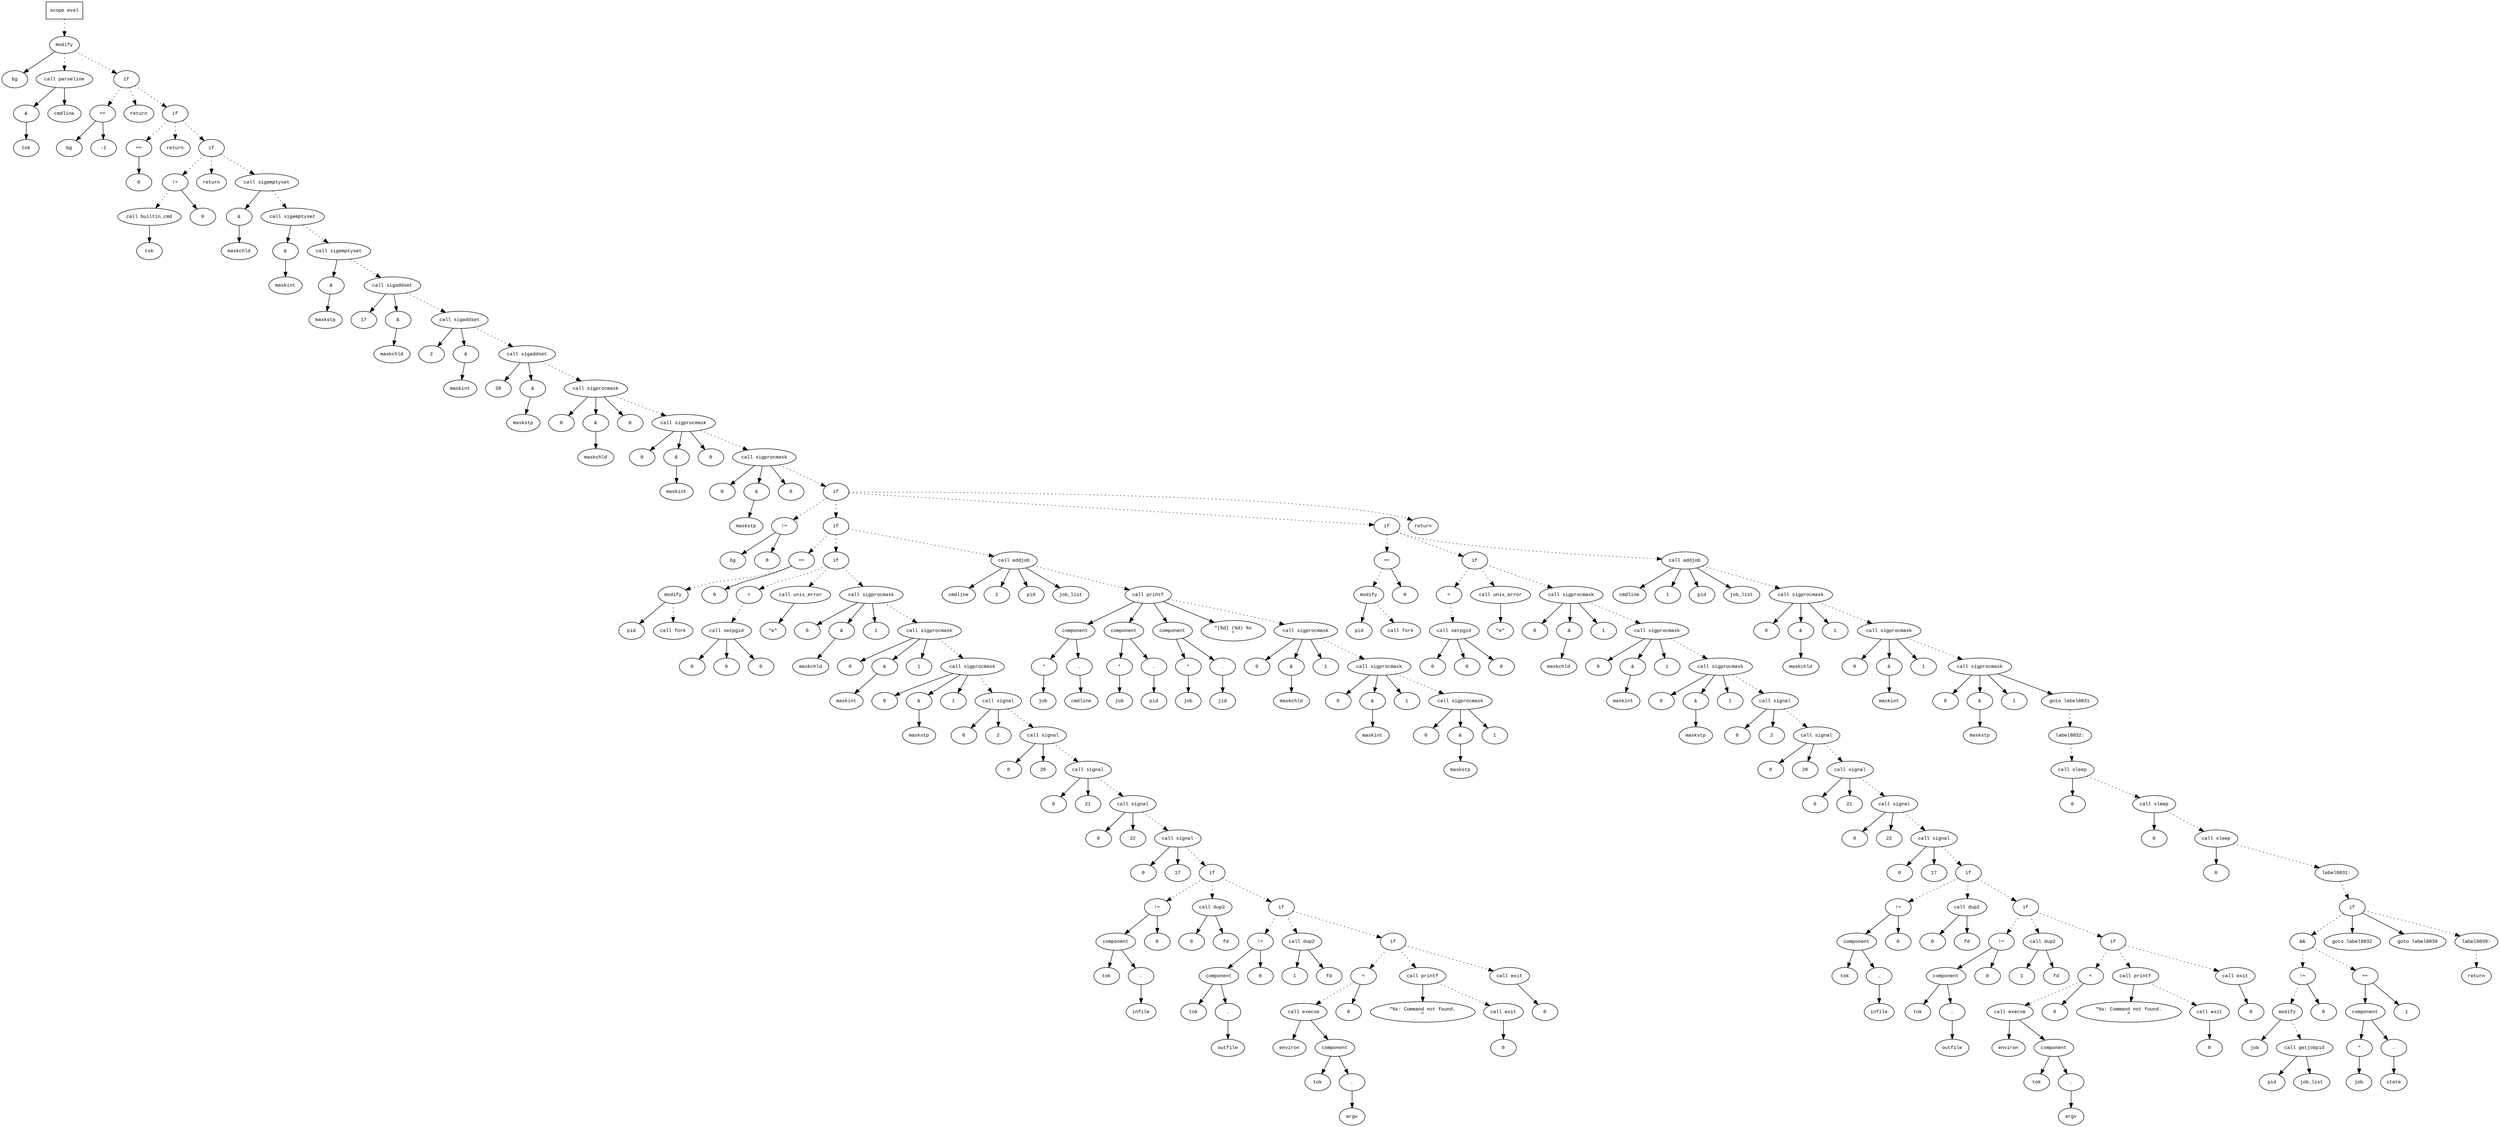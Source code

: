 digraph AST {
  graph [fontname="Times New Roman",fontsize=10];
  node  [fontname="Courier New",fontsize=10];
  edge  [fontname="Times New Roman",fontsize=10];

  node1 [label="scope eval",shape=box];
  node2 [label="modify",shape=ellipse];
  node3 [label="bg",shape=ellipse];
  node2 -> node3;
  node4 [label="call parseline",shape=ellipse];
  node5 [label="&",shape=ellipse];
  node4 -> node5;
  node6 [label="tok",shape=ellipse];
  node5 -> node6;
  node7 [label="cmdline",shape=ellipse];
  node4 -> node7;
  node2 -> node4 [style=dotted];
  node1 -> node2 [style=dotted];
  node8 [label="if",shape=ellipse];
  node2 -> node8 [style=dotted];
  node9 [label="==",shape=ellipse];
  node10 [label="bg",shape=ellipse];
  node9 -> node10;
  node11 [label="-1",shape=ellipse];
  node9 -> node11;
  node8 -> node9 [style=dotted];
  node12 [label="return",shape=ellipse];
  node8 -> node12 [style=dotted];
  node13 [label="if",shape=ellipse];
  node8 -> node13 [style=dotted];
  node14 [label="==",shape=ellipse];
  node15 [label="0",shape=ellipse];
  node14 -> node15;
  node13 -> node14 [style=dotted];
  node16 [label="return",shape=ellipse];
  node13 -> node16 [style=dotted];
  node17 [label="if",shape=ellipse];
  node13 -> node17 [style=dotted];
  node18 [label="!=",shape=ellipse];
  node19 [label="call builtin_cmd",shape=ellipse];
  node20 [label="tok",shape=ellipse];
  node19 -> node20;
  node18 -> node19 [style=dotted];
  node21 [label="0",shape=ellipse];
  node18 -> node21;
  node17 -> node18 [style=dotted];
  node22 [label="return",shape=ellipse];
  node17 -> node22 [style=dotted];
  node23 [label="call sigemptyset",shape=ellipse];
  node24 [label="&",shape=ellipse];
  node23 -> node24;
  node25 [label="maskchld",shape=ellipse];
  node24 -> node25;
  node17 -> node23 [style=dotted];
  node26 [label="call sigemptyset",shape=ellipse];
  node27 [label="&",shape=ellipse];
  node26 -> node27;
  node28 [label="maskint",shape=ellipse];
  node27 -> node28;
  node23 -> node26 [style=dotted];
  node29 [label="call sigemptyset",shape=ellipse];
  node30 [label="&",shape=ellipse];
  node29 -> node30;
  node31 [label="maskstp",shape=ellipse];
  node30 -> node31;
  node26 -> node29 [style=dotted];
  node32 [label="call sigaddset",shape=ellipse];
  node33 [label="17",shape=ellipse];
  node32 -> node33;
  node34 [label="&",shape=ellipse];
  node32 -> node34;
  node35 [label="maskchld",shape=ellipse];
  node34 -> node35;
  node29 -> node32 [style=dotted];
  node36 [label="call sigaddset",shape=ellipse];
  node37 [label="2",shape=ellipse];
  node36 -> node37;
  node38 [label="&",shape=ellipse];
  node36 -> node38;
  node39 [label="maskint",shape=ellipse];
  node38 -> node39;
  node32 -> node36 [style=dotted];
  node40 [label="call sigaddset",shape=ellipse];
  node41 [label="20",shape=ellipse];
  node40 -> node41;
  node42 [label="&",shape=ellipse];
  node40 -> node42;
  node43 [label="maskstp",shape=ellipse];
  node42 -> node43;
  node36 -> node40 [style=dotted];
  node44 [label="call sigprocmask",shape=ellipse];
  node45 [label="0",shape=ellipse];
  node44 -> node45;
  node46 [label="&",shape=ellipse];
  node44 -> node46;
  node47 [label="maskchld",shape=ellipse];
  node46 -> node47;
  node48 [label="0",shape=ellipse];
  node44 -> node48;
  node40 -> node44 [style=dotted];
  node49 [label="call sigprocmask",shape=ellipse];
  node50 [label="0",shape=ellipse];
  node49 -> node50;
  node51 [label="&",shape=ellipse];
  node49 -> node51;
  node52 [label="maskint",shape=ellipse];
  node51 -> node52;
  node53 [label="0",shape=ellipse];
  node49 -> node53;
  node44 -> node49 [style=dotted];
  node54 [label="call sigprocmask",shape=ellipse];
  node55 [label="0",shape=ellipse];
  node54 -> node55;
  node56 [label="&",shape=ellipse];
  node54 -> node56;
  node57 [label="maskstp",shape=ellipse];
  node56 -> node57;
  node58 [label="0",shape=ellipse];
  node54 -> node58;
  node49 -> node54 [style=dotted];
  node59 [label="if",shape=ellipse];
  node54 -> node59 [style=dotted];
  node60 [label="!=",shape=ellipse];
  node61 [label="bg",shape=ellipse];
  node60 -> node61;
  node62 [label="0",shape=ellipse];
  node60 -> node62;
  node59 -> node60 [style=dotted];
  node63 [label="if",shape=ellipse];
  node59 -> node63 [style=dotted];
  node64 [label="==",shape=ellipse];
  node65 [label="modify",shape=ellipse];
  node66 [label="pid",shape=ellipse];
  node65 -> node66;
  node67 [label="call fork",shape=ellipse];
  node65 -> node67 [style=dotted];
  node64 -> node65 [style=dotted];
  node68 [label="0",shape=ellipse];
  node64 -> node68;
  node63 -> node64 [style=dotted];
  node69 [label="if",shape=ellipse];
  node63 -> node69 [style=dotted];
  node70 [label="<",shape=ellipse];
  node71 [label="call setpgid",shape=ellipse];
  node72 [label="0",shape=ellipse];
  node71 -> node72;
  node73 [label="0",shape=ellipse];
  node71 -> node73;
  node70 -> node71 [style=dotted];
  node74 [label="0",shape=ellipse];
  node71 -> node74;
  node69 -> node70 [style=dotted];
  node75 [label="call unix_error",shape=ellipse];
  node76 [label="\"e\"",shape=ellipse];
  node75 -> node76;
  node69 -> node75 [style=dotted];
  node77 [label="call sigprocmask",shape=ellipse];
  node78 [label="0",shape=ellipse];
  node77 -> node78;
  node79 [label="&",shape=ellipse];
  node77 -> node79;
  node80 [label="maskchld",shape=ellipse];
  node79 -> node80;
  node81 [label="1",shape=ellipse];
  node77 -> node81;
  node69 -> node77 [style=dotted];
  node82 [label="call sigprocmask",shape=ellipse];
  node83 [label="0",shape=ellipse];
  node82 -> node83;
  node84 [label="&",shape=ellipse];
  node82 -> node84;
  node85 [label="maskint",shape=ellipse];
  node84 -> node85;
  node86 [label="1",shape=ellipse];
  node82 -> node86;
  node77 -> node82 [style=dotted];
  node87 [label="call sigprocmask",shape=ellipse];
  node88 [label="0",shape=ellipse];
  node87 -> node88;
  node89 [label="&",shape=ellipse];
  node87 -> node89;
  node90 [label="maskstp",shape=ellipse];
  node89 -> node90;
  node91 [label="1",shape=ellipse];
  node87 -> node91;
  node82 -> node87 [style=dotted];
  node92 [label="call signal",shape=ellipse];
  node93 [label="0",shape=ellipse];
  node92 -> node93;
  node94 [label="2",shape=ellipse];
  node92 -> node94;
  node87 -> node92 [style=dotted];
  node95 [label="call signal",shape=ellipse];
  node96 [label="0",shape=ellipse];
  node95 -> node96;
  node97 [label="20",shape=ellipse];
  node95 -> node97;
  node92 -> node95 [style=dotted];
  node98 [label="call signal",shape=ellipse];
  node99 [label="0",shape=ellipse];
  node98 -> node99;
  node100 [label="21",shape=ellipse];
  node98 -> node100;
  node95 -> node98 [style=dotted];
  node101 [label="call signal",shape=ellipse];
  node102 [label="0",shape=ellipse];
  node101 -> node102;
  node103 [label="22",shape=ellipse];
  node101 -> node103;
  node98 -> node101 [style=dotted];
  node104 [label="call signal",shape=ellipse];
  node105 [label="0",shape=ellipse];
  node104 -> node105;
  node106 [label="17",shape=ellipse];
  node104 -> node106;
  node101 -> node104 [style=dotted];
  node107 [label="if",shape=ellipse];
  node104 -> node107 [style=dotted];
  node108 [label="!=",shape=ellipse];
  node109 [label="component",shape=ellipse];
  node108 -> node109;
  node110 [label="tok",shape=ellipse];
  node109 -> node110;
  node111 [label=".",shape=ellipse];
  node109 -> node111;
  node112 [label="infile",shape=ellipse];
  node111 -> node112;
  node113 [label="0",shape=ellipse];
  node108 -> node113;
  node107 -> node108 [style=dotted];
  node114 [label="call dup2",shape=ellipse];
  node115 [label="0",shape=ellipse];
  node114 -> node115;
  node116 [label="fd",shape=ellipse];
  node114 -> node116;
  node107 -> node114 [style=dotted];
  node117 [label="if",shape=ellipse];
  node107 -> node117 [style=dotted];
  node118 [label="!=",shape=ellipse];
  node119 [label="component",shape=ellipse];
  node118 -> node119;
  node120 [label="tok",shape=ellipse];
  node119 -> node120;
  node121 [label=".",shape=ellipse];
  node119 -> node121;
  node122 [label="outfile",shape=ellipse];
  node121 -> node122;
  node123 [label="0",shape=ellipse];
  node118 -> node123;
  node117 -> node118 [style=dotted];
  node124 [label="call dup2",shape=ellipse];
  node125 [label="1",shape=ellipse];
  node124 -> node125;
  node126 [label="fd",shape=ellipse];
  node124 -> node126;
  node117 -> node124 [style=dotted];
  node127 [label="if",shape=ellipse];
  node117 -> node127 [style=dotted];
  node128 [label="<",shape=ellipse];
  node129 [label="call execve",shape=ellipse];
  node130 [label="environ",shape=ellipse];
  node129 -> node130;
  node131 [label="component",shape=ellipse];
  node129 -> node131;
  node132 [label="tok",shape=ellipse];
  node131 -> node132;
  node133 [label=".",shape=ellipse];
  node131 -> node133;
  node134 [label="argv",shape=ellipse];
  node133 -> node134;
  node128 -> node129 [style=dotted];
  node135 [label="0",shape=ellipse];
  node128 -> node135;
  node127 -> node128 [style=dotted];
  node136 [label="call printf",shape=ellipse];
  node137 [label="\"%s: Command not found.
\"",shape=ellipse];
  node136 -> node137;
  node127 -> node136 [style=dotted];
  node138 [label="call exit",shape=ellipse];
  node139 [label="0",shape=ellipse];
  node138 -> node139;
  node136 -> node138 [style=dotted];
  node140 [label="call exit",shape=ellipse];
  node141 [label="0",shape=ellipse];
  node140 -> node141;
  node127 -> node140 [style=dotted];
  node142 [label="call addjob",shape=ellipse];
  node143 [label="cmdline",shape=ellipse];
  node142 -> node143;
  node144 [label="2",shape=ellipse];
  node142 -> node144;
  node145 [label="pid",shape=ellipse];
  node142 -> node145;
  node146 [label="job_list",shape=ellipse];
  node142 -> node146;
  node63 -> node142 [style=dotted];
  node147 [label="call printf",shape=ellipse];
  node148 [label="component",shape=ellipse];
  node147 -> node148;
  node149 [label="*",shape=ellipse];
  node150 [label="job",shape=ellipse];
  node149 -> node150;
  node148 -> node149;
  node151 [label=".",shape=ellipse];
  node148 -> node151;
  node152 [label="cmdline",shape=ellipse];
  node151 -> node152;
  node153 [label="component",shape=ellipse];
  node147 -> node153;
  node154 [label="*",shape=ellipse];
  node155 [label="job",shape=ellipse];
  node154 -> node155;
  node153 -> node154;
  node156 [label=".",shape=ellipse];
  node153 -> node156;
  node157 [label="pid",shape=ellipse];
  node156 -> node157;
  node158 [label="component",shape=ellipse];
  node147 -> node158;
  node159 [label="*",shape=ellipse];
  node160 [label="job",shape=ellipse];
  node159 -> node160;
  node158 -> node159;
  node161 [label=".",shape=ellipse];
  node158 -> node161;
  node162 [label="jid",shape=ellipse];
  node161 -> node162;
  node163 [label="\"[%d] (%d) %s
\"",shape=ellipse];
  node147 -> node163;
  node142 -> node147 [style=dotted];
  node164 [label="call sigprocmask",shape=ellipse];
  node165 [label="0",shape=ellipse];
  node164 -> node165;
  node166 [label="&",shape=ellipse];
  node164 -> node166;
  node167 [label="maskchld",shape=ellipse];
  node166 -> node167;
  node168 [label="1",shape=ellipse];
  node164 -> node168;
  node147 -> node164 [style=dotted];
  node169 [label="call sigprocmask",shape=ellipse];
  node170 [label="0",shape=ellipse];
  node169 -> node170;
  node171 [label="&",shape=ellipse];
  node169 -> node171;
  node172 [label="maskint",shape=ellipse];
  node171 -> node172;
  node173 [label="1",shape=ellipse];
  node169 -> node173;
  node164 -> node169 [style=dotted];
  node174 [label="call sigprocmask",shape=ellipse];
  node175 [label="0",shape=ellipse];
  node174 -> node175;
  node176 [label="&",shape=ellipse];
  node174 -> node176;
  node177 [label="maskstp",shape=ellipse];
  node176 -> node177;
  node178 [label="1",shape=ellipse];
  node174 -> node178;
  node169 -> node174 [style=dotted];
  node179 [label="if",shape=ellipse];
  node59 -> node179 [style=dotted];
  node180 [label="==",shape=ellipse];
  node181 [label="modify",shape=ellipse];
  node182 [label="pid",shape=ellipse];
  node181 -> node182;
  node183 [label="call fork",shape=ellipse];
  node181 -> node183 [style=dotted];
  node180 -> node181 [style=dotted];
  node184 [label="0",shape=ellipse];
  node180 -> node184;
  node179 -> node180 [style=dotted];
  node185 [label="if",shape=ellipse];
  node179 -> node185 [style=dotted];
  node186 [label="<",shape=ellipse];
  node187 [label="call setpgid",shape=ellipse];
  node188 [label="0",shape=ellipse];
  node187 -> node188;
  node189 [label="0",shape=ellipse];
  node187 -> node189;
  node186 -> node187 [style=dotted];
  node190 [label="0",shape=ellipse];
  node187 -> node190;
  node185 -> node186 [style=dotted];
  node191 [label="call unix_error",shape=ellipse];
  node192 [label="\"e\"",shape=ellipse];
  node191 -> node192;
  node185 -> node191 [style=dotted];
  node193 [label="call sigprocmask",shape=ellipse];
  node194 [label="0",shape=ellipse];
  node193 -> node194;
  node195 [label="&",shape=ellipse];
  node193 -> node195;
  node196 [label="maskchld",shape=ellipse];
  node195 -> node196;
  node197 [label="1",shape=ellipse];
  node193 -> node197;
  node185 -> node193 [style=dotted];
  node198 [label="call sigprocmask",shape=ellipse];
  node199 [label="0",shape=ellipse];
  node198 -> node199;
  node200 [label="&",shape=ellipse];
  node198 -> node200;
  node201 [label="maskint",shape=ellipse];
  node200 -> node201;
  node202 [label="1",shape=ellipse];
  node198 -> node202;
  node193 -> node198 [style=dotted];
  node203 [label="call sigprocmask",shape=ellipse];
  node204 [label="0",shape=ellipse];
  node203 -> node204;
  node205 [label="&",shape=ellipse];
  node203 -> node205;
  node206 [label="maskstp",shape=ellipse];
  node205 -> node206;
  node207 [label="1",shape=ellipse];
  node203 -> node207;
  node198 -> node203 [style=dotted];
  node208 [label="call signal",shape=ellipse];
  node209 [label="0",shape=ellipse];
  node208 -> node209;
  node210 [label="2",shape=ellipse];
  node208 -> node210;
  node203 -> node208 [style=dotted];
  node211 [label="call signal",shape=ellipse];
  node212 [label="0",shape=ellipse];
  node211 -> node212;
  node213 [label="20",shape=ellipse];
  node211 -> node213;
  node208 -> node211 [style=dotted];
  node214 [label="call signal",shape=ellipse];
  node215 [label="0",shape=ellipse];
  node214 -> node215;
  node216 [label="21",shape=ellipse];
  node214 -> node216;
  node211 -> node214 [style=dotted];
  node217 [label="call signal",shape=ellipse];
  node218 [label="0",shape=ellipse];
  node217 -> node218;
  node219 [label="22",shape=ellipse];
  node217 -> node219;
  node214 -> node217 [style=dotted];
  node220 [label="call signal",shape=ellipse];
  node221 [label="0",shape=ellipse];
  node220 -> node221;
  node222 [label="17",shape=ellipse];
  node220 -> node222;
  node217 -> node220 [style=dotted];
  node223 [label="if",shape=ellipse];
  node220 -> node223 [style=dotted];
  node224 [label="!=",shape=ellipse];
  node225 [label="component",shape=ellipse];
  node224 -> node225;
  node226 [label="tok",shape=ellipse];
  node225 -> node226;
  node227 [label=".",shape=ellipse];
  node225 -> node227;
  node228 [label="infile",shape=ellipse];
  node227 -> node228;
  node229 [label="0",shape=ellipse];
  node224 -> node229;
  node223 -> node224 [style=dotted];
  node230 [label="call dup2",shape=ellipse];
  node231 [label="0",shape=ellipse];
  node230 -> node231;
  node232 [label="fd",shape=ellipse];
  node230 -> node232;
  node223 -> node230 [style=dotted];
  node233 [label="if",shape=ellipse];
  node223 -> node233 [style=dotted];
  node234 [label="!=",shape=ellipse];
  node235 [label="component",shape=ellipse];
  node234 -> node235;
  node236 [label="tok",shape=ellipse];
  node235 -> node236;
  node237 [label=".",shape=ellipse];
  node235 -> node237;
  node238 [label="outfile",shape=ellipse];
  node237 -> node238;
  node239 [label="0",shape=ellipse];
  node234 -> node239;
  node233 -> node234 [style=dotted];
  node240 [label="call dup2",shape=ellipse];
  node241 [label="1",shape=ellipse];
  node240 -> node241;
  node242 [label="fd",shape=ellipse];
  node240 -> node242;
  node233 -> node240 [style=dotted];
  node243 [label="if",shape=ellipse];
  node233 -> node243 [style=dotted];
  node244 [label="<",shape=ellipse];
  node245 [label="call execve",shape=ellipse];
  node246 [label="environ",shape=ellipse];
  node245 -> node246;
  node247 [label="component",shape=ellipse];
  node245 -> node247;
  node248 [label="tok",shape=ellipse];
  node247 -> node248;
  node249 [label=".",shape=ellipse];
  node247 -> node249;
  node250 [label="argv",shape=ellipse];
  node249 -> node250;
  node244 -> node245 [style=dotted];
  node251 [label="0",shape=ellipse];
  node244 -> node251;
  node243 -> node244 [style=dotted];
  node252 [label="call printf",shape=ellipse];
  node253 [label="\"%s: Command not found.
\"",shape=ellipse];
  node252 -> node253;
  node243 -> node252 [style=dotted];
  node254 [label="call exit",shape=ellipse];
  node255 [label="0",shape=ellipse];
  node254 -> node255;
  node252 -> node254 [style=dotted];
  node256 [label="call exit",shape=ellipse];
  node257 [label="0",shape=ellipse];
  node256 -> node257;
  node243 -> node256 [style=dotted];
  node258 [label="call addjob",shape=ellipse];
  node259 [label="cmdline",shape=ellipse];
  node258 -> node259;
  node260 [label="1",shape=ellipse];
  node258 -> node260;
  node261 [label="pid",shape=ellipse];
  node258 -> node261;
  node262 [label="job_list",shape=ellipse];
  node258 -> node262;
  node179 -> node258 [style=dotted];
  node263 [label="call sigprocmask",shape=ellipse];
  node264 [label="0",shape=ellipse];
  node263 -> node264;
  node265 [label="&",shape=ellipse];
  node263 -> node265;
  node266 [label="maskchld",shape=ellipse];
  node265 -> node266;
  node267 [label="1",shape=ellipse];
  node263 -> node267;
  node258 -> node263 [style=dotted];
  node268 [label="call sigprocmask",shape=ellipse];
  node269 [label="0",shape=ellipse];
  node268 -> node269;
  node270 [label="&",shape=ellipse];
  node268 -> node270;
  node271 [label="maskint",shape=ellipse];
  node270 -> node271;
  node272 [label="1",shape=ellipse];
  node268 -> node272;
  node263 -> node268 [style=dotted];
  node273 [label="call sigprocmask",shape=ellipse];
  node274 [label="0",shape=ellipse];
  node273 -> node274;
  node275 [label="&",shape=ellipse];
  node273 -> node275;
  node276 [label="maskstp",shape=ellipse];
  node275 -> node276;
  node277 [label="1",shape=ellipse];
  node273 -> node277;
  node268 -> node273 [style=dotted];
  node278 [label="goto label8031",shape=ellipse];
  node273 -> node278;
  node279 [label="label8032:",shape=ellipse];
  node278 -> node279 [style=dotted];
  node280 [label="call sleep",shape=ellipse];
  node281 [label="0",shape=ellipse];
  node280 -> node281;
  node279 -> node280 [style=dotted];
  node282 [label="call sleep",shape=ellipse];
  node283 [label="0",shape=ellipse];
  node282 -> node283;
  node280 -> node282 [style=dotted];
  node284 [label="call sleep",shape=ellipse];
  node285 [label="0",shape=ellipse];
  node284 -> node285;
  node282 -> node284 [style=dotted];
  node286 [label="label8031:",shape=ellipse];
  node284 -> node286 [style=dotted];
  node287 [label="if",shape=ellipse];
  node286 -> node287 [style=dotted];
  node288 [label="&&",shape=ellipse];
  node289 [label="!=",shape=ellipse];
  node290 [label="modify",shape=ellipse];
  node291 [label="job",shape=ellipse];
  node290 -> node291;
  node292 [label="call getjobpid",shape=ellipse];
  node293 [label="pid",shape=ellipse];
  node292 -> node293;
  node294 [label="job_list",shape=ellipse];
  node292 -> node294;
  node290 -> node292 [style=dotted];
  node289 -> node290 [style=dotted];
  node295 [label="0",shape=ellipse];
  node289 -> node295;
  node288 -> node289 [style=dotted];
  node296 [label="==",shape=ellipse];
  node297 [label="component",shape=ellipse];
  node296 -> node297;
  node298 [label="*",shape=ellipse];
  node299 [label="job",shape=ellipse];
  node298 -> node299;
  node297 -> node298;
  node300 [label=".",shape=ellipse];
  node297 -> node300;
  node301 [label="state",shape=ellipse];
  node300 -> node301;
  node302 [label="1",shape=ellipse];
  node296 -> node302;
  node288 -> node296 [style=dotted];
  node287 -> node288 [style=dotted];
  node303 [label="goto label8032",shape=ellipse];
  node287 -> node303;
  node304 [label="goto label8039",shape=ellipse];
  node287 -> node304;
  node305 [label="label8039:",shape=ellipse];
  node287 -> node305 [style=dotted];
  node306 [label="return",shape=ellipse];
  node305 -> node306 [style=dotted];
  node307 [label="return",shape=ellipse];
  node59 -> node307 [style=dotted];
} 